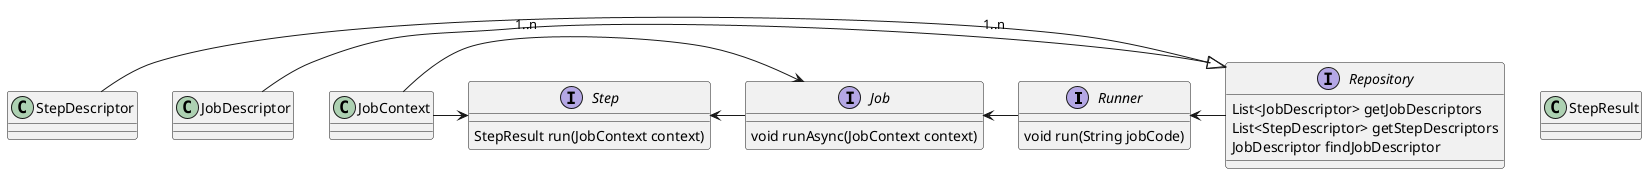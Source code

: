 @startuml

interface Runner {
    void run(String jobCode)
}
interface Job {
    void runAsync(JobContext context)
}
interface Step {
    StepResult run(JobContext context)
}
interface Repository {
    List<JobDescriptor> getJobDescriptors
    List<StepDescriptor> getStepDescriptors
    JobDescriptor findJobDescriptor
}
class StepDescriptor
class JobDescriptor
class JobContext
class StepResult

Runner <- Repository
Job <- Runner
Step <-Job
StepDescriptor -|> Repository : "1..n"
JobDescriptor -|> Repository : "1..n"
JobContext -> Step
JobContext -> Job

@enduml